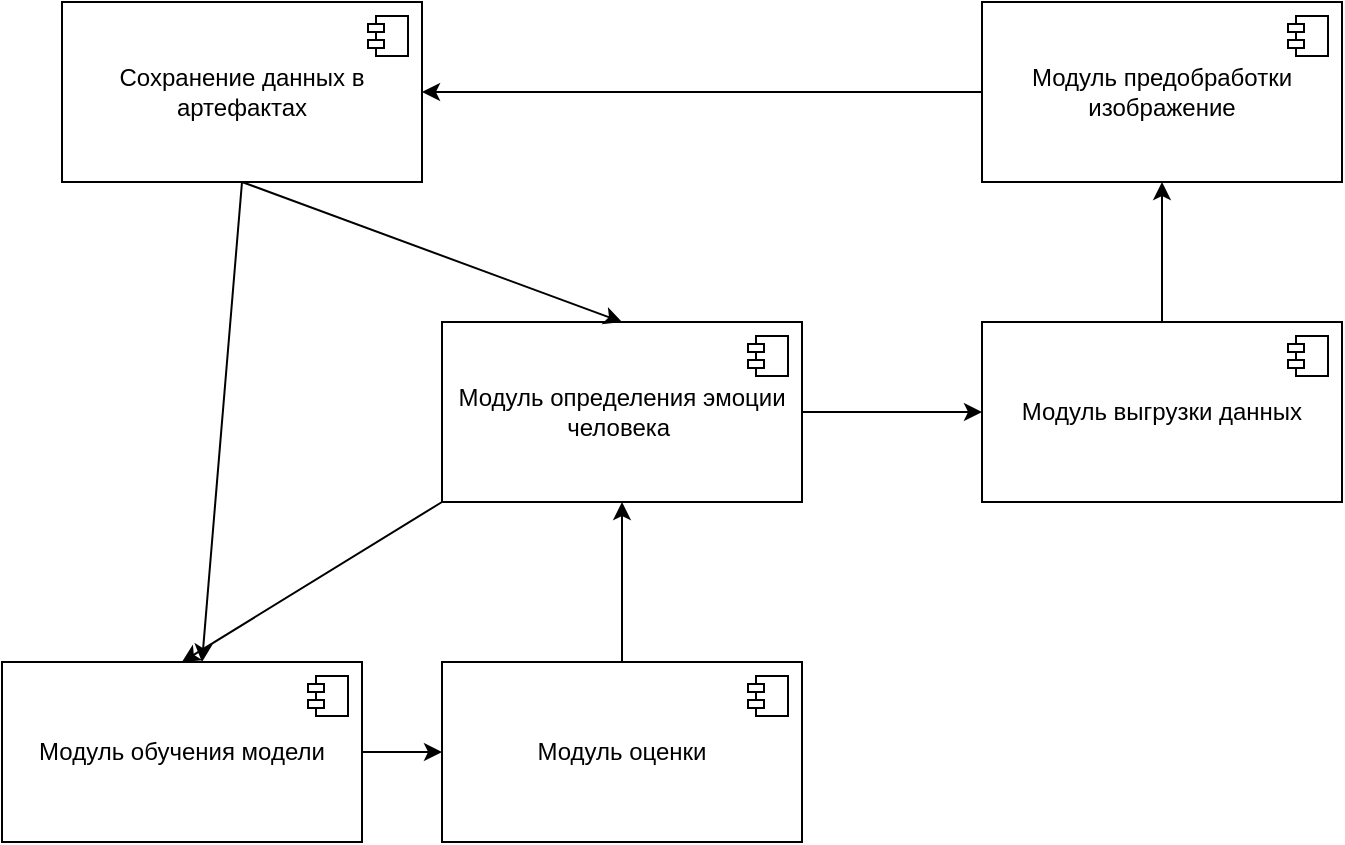 <mxfile version="21.2.9" type="device">
  <diagram id="5e4z9wg3J-taRWTOz-F1" name="Страница 1">
    <mxGraphModel dx="1434" dy="783" grid="1" gridSize="10" guides="1" tooltips="1" connect="1" arrows="1" fold="1" page="1" pageScale="1" pageWidth="827" pageHeight="1169" math="0" shadow="0">
      <root>
        <mxCell id="0" />
        <mxCell id="1" parent="0" />
        <mxCell id="HqLaAqE5CqbQAqq2vOte-1" value="Модуль определения эмоции человека&amp;nbsp;" style="html=1;dropTarget=0;whiteSpace=wrap;" vertex="1" parent="1">
          <mxGeometry x="320" y="300" width="180" height="90" as="geometry" />
        </mxCell>
        <mxCell id="HqLaAqE5CqbQAqq2vOte-2" value="" style="shape=module;jettyWidth=8;jettyHeight=4;" vertex="1" parent="HqLaAqE5CqbQAqq2vOte-1">
          <mxGeometry x="1" width="20" height="20" relative="1" as="geometry">
            <mxPoint x="-27" y="7" as="offset" />
          </mxGeometry>
        </mxCell>
        <mxCell id="HqLaAqE5CqbQAqq2vOte-5" value="Модуль обучения модели" style="html=1;dropTarget=0;whiteSpace=wrap;" vertex="1" parent="1">
          <mxGeometry x="100" y="470" width="180" height="90" as="geometry" />
        </mxCell>
        <mxCell id="HqLaAqE5CqbQAqq2vOte-6" value="" style="shape=module;jettyWidth=8;jettyHeight=4;" vertex="1" parent="HqLaAqE5CqbQAqq2vOte-5">
          <mxGeometry x="1" width="20" height="20" relative="1" as="geometry">
            <mxPoint x="-27" y="7" as="offset" />
          </mxGeometry>
        </mxCell>
        <mxCell id="HqLaAqE5CqbQAqq2vOte-7" value="Модуль оценки" style="html=1;dropTarget=0;whiteSpace=wrap;" vertex="1" parent="1">
          <mxGeometry x="320" y="470" width="180" height="90" as="geometry" />
        </mxCell>
        <mxCell id="HqLaAqE5CqbQAqq2vOte-8" value="" style="shape=module;jettyWidth=8;jettyHeight=4;" vertex="1" parent="HqLaAqE5CqbQAqq2vOte-7">
          <mxGeometry x="1" width="20" height="20" relative="1" as="geometry">
            <mxPoint x="-27" y="7" as="offset" />
          </mxGeometry>
        </mxCell>
        <mxCell id="HqLaAqE5CqbQAqq2vOte-9" value="Модуль предобработки изображение" style="html=1;dropTarget=0;whiteSpace=wrap;" vertex="1" parent="1">
          <mxGeometry x="590" y="140" width="180" height="90" as="geometry" />
        </mxCell>
        <mxCell id="HqLaAqE5CqbQAqq2vOte-10" value="" style="shape=module;jettyWidth=8;jettyHeight=4;" vertex="1" parent="HqLaAqE5CqbQAqq2vOte-9">
          <mxGeometry x="1" width="20" height="20" relative="1" as="geometry">
            <mxPoint x="-27" y="7" as="offset" />
          </mxGeometry>
        </mxCell>
        <mxCell id="HqLaAqE5CqbQAqq2vOte-11" value="Модуль выгрузки данных" style="html=1;dropTarget=0;whiteSpace=wrap;" vertex="1" parent="1">
          <mxGeometry x="590" y="300" width="180" height="90" as="geometry" />
        </mxCell>
        <mxCell id="HqLaAqE5CqbQAqq2vOte-12" value="" style="shape=module;jettyWidth=8;jettyHeight=4;" vertex="1" parent="HqLaAqE5CqbQAqq2vOte-11">
          <mxGeometry x="1" width="20" height="20" relative="1" as="geometry">
            <mxPoint x="-27" y="7" as="offset" />
          </mxGeometry>
        </mxCell>
        <mxCell id="HqLaAqE5CqbQAqq2vOte-13" value="Сохранение данных в артефактах" style="html=1;dropTarget=0;whiteSpace=wrap;" vertex="1" parent="1">
          <mxGeometry x="130" y="140" width="180" height="90" as="geometry" />
        </mxCell>
        <mxCell id="HqLaAqE5CqbQAqq2vOte-14" value="" style="shape=module;jettyWidth=8;jettyHeight=4;" vertex="1" parent="HqLaAqE5CqbQAqq2vOte-13">
          <mxGeometry x="1" width="20" height="20" relative="1" as="geometry">
            <mxPoint x="-27" y="7" as="offset" />
          </mxGeometry>
        </mxCell>
        <mxCell id="HqLaAqE5CqbQAqq2vOte-15" value="" style="endArrow=classic;html=1;rounded=0;exitX=0;exitY=1;exitDx=0;exitDy=0;entryX=0.5;entryY=0;entryDx=0;entryDy=0;" edge="1" parent="1" source="HqLaAqE5CqbQAqq2vOte-1" target="HqLaAqE5CqbQAqq2vOte-5">
          <mxGeometry width="50" height="50" relative="1" as="geometry">
            <mxPoint x="390" y="390" as="sourcePoint" />
            <mxPoint x="440" y="340" as="targetPoint" />
          </mxGeometry>
        </mxCell>
        <mxCell id="HqLaAqE5CqbQAqq2vOte-16" value="" style="endArrow=classic;html=1;rounded=0;exitX=0.5;exitY=0;exitDx=0;exitDy=0;" edge="1" parent="1" source="HqLaAqE5CqbQAqq2vOte-7" target="HqLaAqE5CqbQAqq2vOte-1">
          <mxGeometry width="50" height="50" relative="1" as="geometry">
            <mxPoint x="390" y="390" as="sourcePoint" />
            <mxPoint x="440" y="340" as="targetPoint" />
          </mxGeometry>
        </mxCell>
        <mxCell id="HqLaAqE5CqbQAqq2vOte-17" value="" style="endArrow=classic;html=1;rounded=0;exitX=1;exitY=0.5;exitDx=0;exitDy=0;entryX=0;entryY=0.5;entryDx=0;entryDy=0;" edge="1" parent="1" source="HqLaAqE5CqbQAqq2vOte-5" target="HqLaAqE5CqbQAqq2vOte-7">
          <mxGeometry width="50" height="50" relative="1" as="geometry">
            <mxPoint x="390" y="390" as="sourcePoint" />
            <mxPoint x="440" y="340" as="targetPoint" />
          </mxGeometry>
        </mxCell>
        <mxCell id="HqLaAqE5CqbQAqq2vOte-18" value="" style="endArrow=classic;html=1;rounded=0;exitX=1;exitY=0.5;exitDx=0;exitDy=0;entryX=0;entryY=0.5;entryDx=0;entryDy=0;" edge="1" parent="1" source="HqLaAqE5CqbQAqq2vOte-1" target="HqLaAqE5CqbQAqq2vOte-11">
          <mxGeometry width="50" height="50" relative="1" as="geometry">
            <mxPoint x="470" y="170" as="sourcePoint" />
            <mxPoint x="430" y="250" as="targetPoint" />
          </mxGeometry>
        </mxCell>
        <mxCell id="HqLaAqE5CqbQAqq2vOte-20" value="" style="endArrow=classic;html=1;rounded=0;exitX=0.5;exitY=0;exitDx=0;exitDy=0;" edge="1" parent="1" source="HqLaAqE5CqbQAqq2vOte-11" target="HqLaAqE5CqbQAqq2vOte-9">
          <mxGeometry width="50" height="50" relative="1" as="geometry">
            <mxPoint x="390" y="390" as="sourcePoint" />
            <mxPoint x="440" y="340" as="targetPoint" />
          </mxGeometry>
        </mxCell>
        <mxCell id="HqLaAqE5CqbQAqq2vOte-21" value="" style="endArrow=classic;html=1;rounded=0;exitX=0;exitY=0.5;exitDx=0;exitDy=0;entryX=1;entryY=0.5;entryDx=0;entryDy=0;" edge="1" parent="1" source="HqLaAqE5CqbQAqq2vOte-9" target="HqLaAqE5CqbQAqq2vOte-13">
          <mxGeometry width="50" height="50" relative="1" as="geometry">
            <mxPoint x="390" y="390" as="sourcePoint" />
            <mxPoint x="440" y="340" as="targetPoint" />
          </mxGeometry>
        </mxCell>
        <mxCell id="HqLaAqE5CqbQAqq2vOte-22" value="" style="endArrow=classic;html=1;rounded=0;exitX=0.5;exitY=1;exitDx=0;exitDy=0;entryX=0.5;entryY=0;entryDx=0;entryDy=0;" edge="1" parent="1" source="HqLaAqE5CqbQAqq2vOte-13" target="HqLaAqE5CqbQAqq2vOte-1">
          <mxGeometry width="50" height="50" relative="1" as="geometry">
            <mxPoint x="390" y="390" as="sourcePoint" />
            <mxPoint x="440" y="340" as="targetPoint" />
          </mxGeometry>
        </mxCell>
        <mxCell id="HqLaAqE5CqbQAqq2vOte-23" value="" style="endArrow=classic;html=1;rounded=0;exitX=0.5;exitY=1;exitDx=0;exitDy=0;" edge="1" parent="1" source="HqLaAqE5CqbQAqq2vOte-13">
          <mxGeometry width="50" height="50" relative="1" as="geometry">
            <mxPoint x="390" y="390" as="sourcePoint" />
            <mxPoint x="200" y="470" as="targetPoint" />
          </mxGeometry>
        </mxCell>
      </root>
    </mxGraphModel>
  </diagram>
</mxfile>
